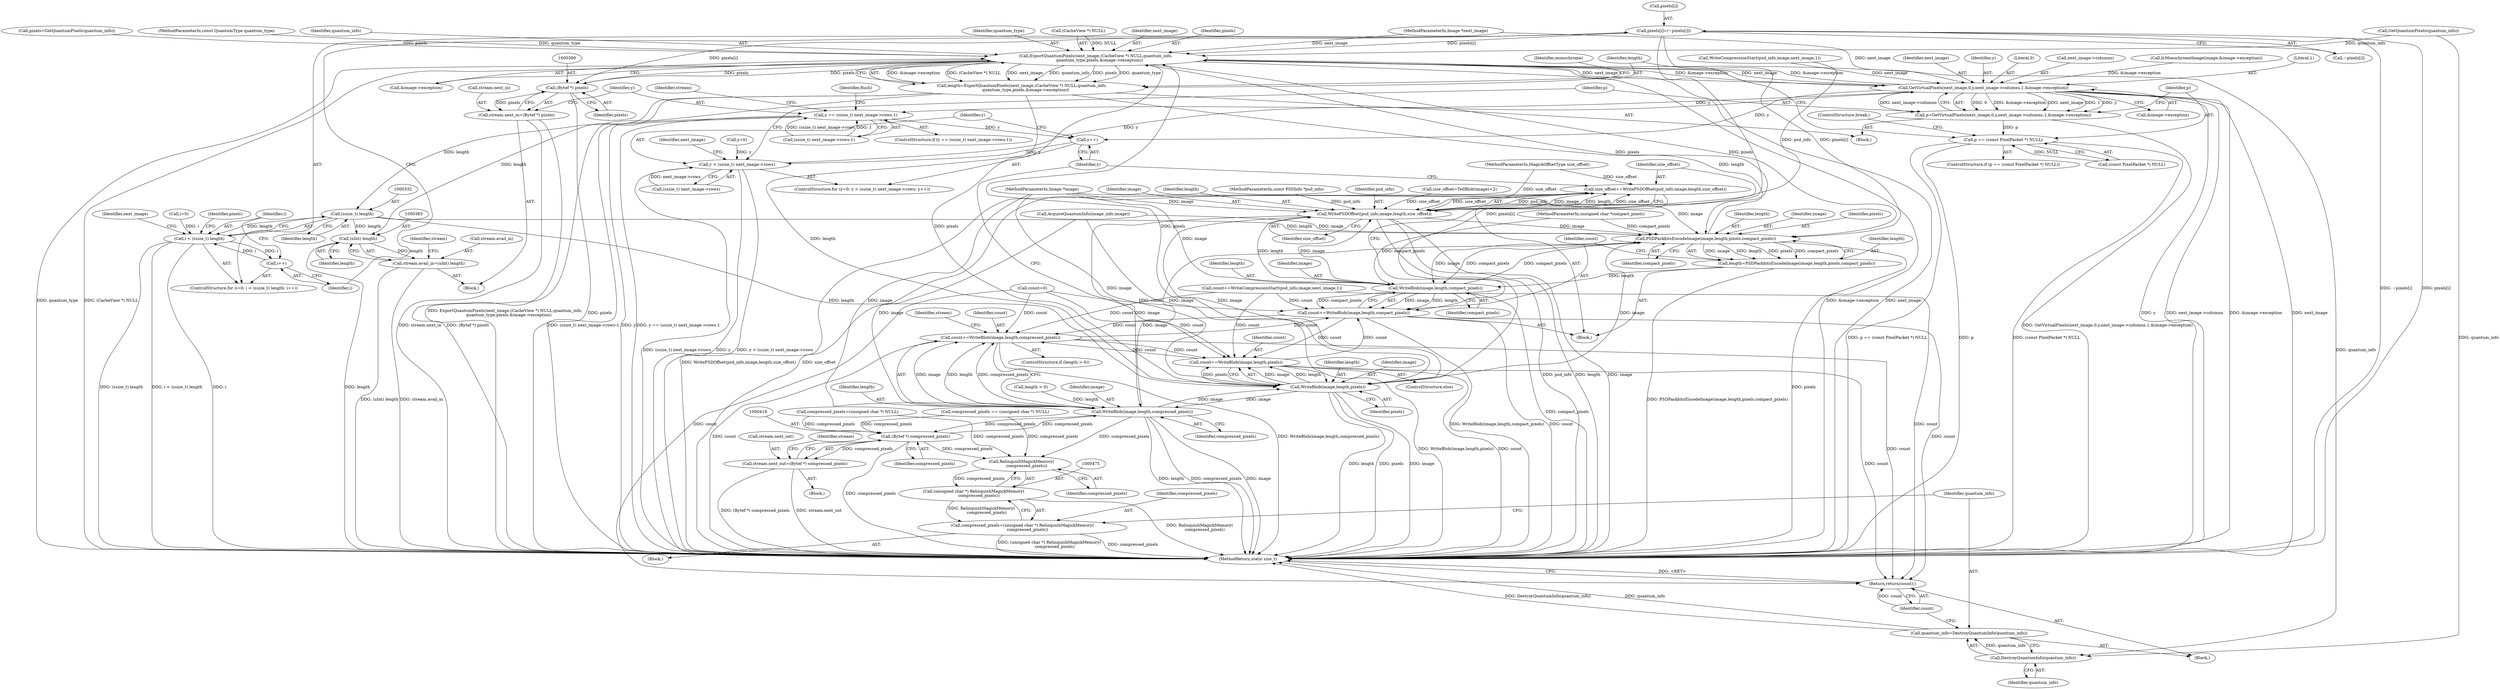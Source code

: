 digraph "0_ImageMagick_e87af64b1ff1635a32d9b6162f1b0e260fb54ed9@array" {
"1000336" [label="(Call,pixels[i]=(~pixels[i]))"];
"1000309" [label="(Call,ExportQuantumPixels(next_image,(CacheView *) NULL,quantum_info,\n      quantum_type,pixels,&image->exception))"];
"1000288" [label="(Call,GetVirtualPixels(next_image,0,y,next_image->columns,1,&image->exception))"];
"1000283" [label="(Call,y++)"];
"1000276" [label="(Call,y < (ssize_t) next_image->rows)"];
"1000286" [label="(Call,p=GetVirtualPixels(next_image,0,y,next_image->columns,1,&image->exception))"];
"1000301" [label="(Call,p == (const PixelPacket *) NULL)"];
"1000393" [label="(Call,y == (ssize_t) next_image->rows-1)"];
"1000307" [label="(Call,length=ExportQuantumPixels(next_image,(CacheView *) NULL,quantum_info,\n      quantum_type,pixels,&image->exception))"];
"1000331" [label="(Call,(ssize_t) length)"];
"1000329" [label="(Call,i < (ssize_t) length)"];
"1000334" [label="(Call,i++)"];
"1000352" [label="(Call,PSDPackbitsEncodeImage(image,length,pixels,compact_pixels))"];
"1000350" [label="(Call,length=PSDPackbitsEncodeImage(image,length,pixels,compact_pixels))"];
"1000359" [label="(Call,WriteBlob(image,length,compact_pixels))"];
"1000357" [label="(Call,count+=WriteBlob(image,length,compact_pixels))"];
"1000442" [label="(Call,count+=WriteBlob(image,length,compressed_pixels))"];
"1000454" [label="(Call,count+=WriteBlob(image,length,pixels))"];
"1000482" [label="(Return,return(count);)"];
"1000365" [label="(Call,WritePSDOffset(psd_info,image,length,size_offset))"];
"1000363" [label="(Call,size_offset+=WritePSDOffset(psd_info,image,length,size_offset))"];
"1000444" [label="(Call,WriteBlob(image,length,compressed_pixels))"];
"1000418" [label="(Call,(Bytef *) compressed_pixels)"];
"1000414" [label="(Call,stream.next_out=(Bytef *) compressed_pixels)"];
"1000476" [label="(Call,RelinquishMagickMemory(\n        compressed_pixels))"];
"1000474" [label="(Call,(unsigned char *) RelinquishMagickMemory(\n        compressed_pixels))"];
"1000472" [label="(Call,compressed_pixels=(unsigned char *) RelinquishMagickMemory(\n        compressed_pixels))"];
"1000456" [label="(Call,WriteBlob(image,length,pixels))"];
"1000382" [label="(Call,(uInt) length)"];
"1000378" [label="(Call,stream.avail_in=(uInt) length)"];
"1000389" [label="(Call,(Bytef *) pixels)"];
"1000385" [label="(Call,stream.next_in=(Bytef *) pixels)"];
"1000480" [label="(Call,DestroyQuantumInfo(quantum_info))"];
"1000478" [label="(Call,quantum_info=DestroyQuantumInfo(quantum_info))"];
"1000484" [label="(MethodReturn,static size_t)"];
"1000334" [label="(Call,i++)"];
"1000354" [label="(Identifier,length)"];
"1000296" [label="(Call,&image->exception)"];
"1000272" [label="(ControlStructure,for (y=0; y < (ssize_t) next_image->rows; y++))"];
"1000409" [label="(Identifier,stream)"];
"1000481" [label="(Identifier,quantum_info)"];
"1000363" [label="(Call,size_offset+=WritePSDOffset(psd_info,image,length,size_offset))"];
"1000105" [label="(MethodParameterIn,const QuantumType quantum_type)"];
"1000314" [label="(Identifier,quantum_info)"];
"1000330" [label="(Identifier,i)"];
"1000103" [label="(MethodParameterIn,Image *image)"];
"1000386" [label="(Call,stream.next_in)"];
"1000472" [label="(Call,compressed_pixels=(unsigned char *) RelinquishMagickMemory(\n        compressed_pixels))"];
"1000300" [label="(ControlStructure,if (p == (const PixelPacket *) NULL))"];
"1000456" [label="(Call,WriteBlob(image,length,pixels))"];
"1000447" [label="(Identifier,compressed_pixels)"];
"1000478" [label="(Call,quantum_info=DestroyQuantumInfo(quantum_info))"];
"1000317" [label="(Call,&image->exception)"];
"1000192" [label="(Call,pixels=GetQuantumPixels(quantum_info))"];
"1000351" [label="(Identifier,length)"];
"1000331" [label="(Call,(ssize_t) length)"];
"1000106" [label="(MethodParameterIn,unsigned char *compact_pixels)"];
"1000439" [label="(Call,length > 0)"];
"1000458" [label="(Identifier,length)"];
"1000378" [label="(Call,stream.avail_in=(uInt) length)"];
"1000394" [label="(Identifier,y)"];
"1000340" [label="(Call,~pixels[i])"];
"1000276" [label="(Call,y < (ssize_t) next_image->rows)"];
"1000104" [label="(MethodParameterIn,Image *next_image)"];
"1000364" [label="(Identifier,size_offset)"];
"1000368" [label="(Identifier,length)"];
"1000393" [label="(Call,y == (ssize_t) next_image->rows-1)"];
"1000392" [label="(ControlStructure,if (y == (ssize_t) next_image->rows-1))"];
"1000277" [label="(Identifier,y)"];
"1000166" [label="(Call,IsMonochromeImage(image,&image->exception))"];
"1000335" [label="(Identifier,i)"];
"1000302" [label="(Identifier,p)"];
"1000181" [label="(Call,AcquireQuantumInfo(image_info,image))"];
"1000455" [label="(Identifier,count)"];
"1000477" [label="(Identifier,compressed_pixels)"];
"1000213" [label="(Call,compressed_pixels == (unsigned char *) NULL)"];
"1000194" [label="(Call,GetQuantumPixels(quantum_info))"];
"1000385" [label="(Call,stream.next_in=(Bytef *) pixels)"];
"1000350" [label="(Call,length=PSDPackbitsEncodeImage(image,length,pixels,compact_pixels))"];
"1000391" [label="(Identifier,pixels)"];
"1000101" [label="(MethodParameterIn,const PSDInfo *psd_info)"];
"1000445" [label="(Identifier,image)"];
"1000325" [label="(ControlStructure,for (i=0; i < (ssize_t) length; i++))"];
"1000346" [label="(Identifier,next_image)"];
"1000284" [label="(Identifier,y)"];
"1000415" [label="(Call,stream.next_out)"];
"1000442" [label="(Call,count+=WriteBlob(image,length,compressed_pixels))"];
"1000366" [label="(Identifier,psd_info)"];
"1000450" [label="(Identifier,stream)"];
"1000473" [label="(Identifier,compressed_pixels)"];
"1000303" [label="(Call,(const PixelPacket *) NULL)"];
"1000463" [label="(Identifier,next_image)"];
"1000285" [label="(Block,)"];
"1000295" [label="(Literal,1)"];
"1000474" [label="(Call,(unsigned char *) RelinquishMagickMemory(\n        compressed_pixels))"];
"1000352" [label="(Call,PSDPackbitsEncodeImage(image,length,pixels,compact_pixels))"];
"1000459" [label="(Identifier,pixels)"];
"1000337" [label="(Call,pixels[i])"];
"1000365" [label="(Call,WritePSDOffset(psd_info,image,length,size_offset))"];
"1000336" [label="(Call,pixels[i]=(~pixels[i]))"];
"1000438" [label="(ControlStructure,if (length > 0))"];
"1000483" [label="(Identifier,count)"];
"1000283" [label="(Call,y++)"];
"1000138" [label="(Call,size_offset=TellBlob(image)+2)"];
"1000457" [label="(Identifier,image)"];
"1000323" [label="(Identifier,monochrome)"];
"1000315" [label="(Identifier,quantum_type)"];
"1000353" [label="(Identifier,image)"];
"1000443" [label="(Identifier,count)"];
"1000387" [label="(Identifier,stream)"];
"1000466" [label="(Block,)"];
"1000395" [label="(Call,(ssize_t) next_image->rows-1)"];
"1000308" [label="(Identifier,length)"];
"1000311" [label="(Call,(CacheView *) NULL)"];
"1000349" [label="(Block,)"];
"1000356" [label="(Identifier,compact_pixels)"];
"1000357" [label="(Call,count+=WriteBlob(image,length,compact_pixels))"];
"1000310" [label="(Identifier,next_image)"];
"1000382" [label="(Call,(uInt) length)"];
"1000107" [label="(MethodParameterIn,MagickOffsetType size_offset)"];
"1000309" [label="(Call,ExportQuantumPixels(next_image,(CacheView *) NULL,quantum_info,\n      quantum_type,pixels,&image->exception))"];
"1000287" [label="(Identifier,p)"];
"1000425" [label="(Identifier,stream)"];
"1000367" [label="(Identifier,image)"];
"1000122" [label="(Call,compressed_pixels=(unsigned char *) NULL)"];
"1000326" [label="(Call,i=0)"];
"1000479" [label="(Identifier,quantum_info)"];
"1000414" [label="(Call,stream.next_out=(Bytef *) compressed_pixels)"];
"1000333" [label="(Identifier,length)"];
"1000329" [label="(Call,i < (ssize_t) length)"];
"1000360" [label="(Identifier,image)"];
"1000307" [label="(Call,length=ExportQuantumPixels(next_image,(CacheView *) NULL,quantum_info,\n      quantum_type,pixels,&image->exception))"];
"1000286" [label="(Call,p=GetVirtualPixels(next_image,0,y,next_image->columns,1,&image->exception))"];
"1000289" [label="(Identifier,next_image)"];
"1000146" [label="(Call,WriteCompressionStart(psd_info,image,next_image,1))"];
"1000403" [label="(Identifier,flush)"];
"1000454" [label="(Call,count+=WriteBlob(image,length,pixels))"];
"1000338" [label="(Identifier,pixels)"];
"1000476" [label="(Call,RelinquishMagickMemory(\n        compressed_pixels))"];
"1000291" [label="(Identifier,y)"];
"1000361" [label="(Identifier,length)"];
"1000109" [label="(Block,)"];
"1000446" [label="(Identifier,length)"];
"1000480" [label="(Call,DestroyQuantumInfo(quantum_info))"];
"1000144" [label="(Call,count+=WriteCompressionStart(psd_info,image,next_image,1))"];
"1000369" [label="(Identifier,size_offset)"];
"1000384" [label="(Identifier,length)"];
"1000316" [label="(Identifier,pixels)"];
"1000273" [label="(Call,y=0)"];
"1000359" [label="(Call,WriteBlob(image,length,compact_pixels))"];
"1000301" [label="(Call,p == (const PixelPacket *) NULL)"];
"1000355" [label="(Identifier,pixels)"];
"1000406" [label="(Block,)"];
"1000377" [label="(Block,)"];
"1000290" [label="(Literal,0)"];
"1000292" [label="(Call,next_image->columns)"];
"1000306" [label="(ControlStructure,break;)"];
"1000420" [label="(Identifier,compressed_pixels)"];
"1000453" [label="(ControlStructure,else)"];
"1000288" [label="(Call,GetVirtualPixels(next_image,0,y,next_image->columns,1,&image->exception))"];
"1000482" [label="(Return,return(count);)"];
"1000278" [label="(Call,(ssize_t) next_image->rows)"];
"1000444" [label="(Call,WriteBlob(image,length,compressed_pixels))"];
"1000130" [label="(Call,count=0)"];
"1000389" [label="(Call,(Bytef *) pixels)"];
"1000379" [label="(Call,stream.avail_in)"];
"1000418" [label="(Call,(Bytef *) compressed_pixels)"];
"1000362" [label="(Identifier,compact_pixels)"];
"1000358" [label="(Identifier,count)"];
"1000336" -> "1000325"  [label="AST: "];
"1000336" -> "1000340"  [label="CFG: "];
"1000337" -> "1000336"  [label="AST: "];
"1000340" -> "1000336"  [label="AST: "];
"1000335" -> "1000336"  [label="CFG: "];
"1000336" -> "1000484"  [label="DDG: ~pixels[i]"];
"1000336" -> "1000484"  [label="DDG: pixels[i]"];
"1000336" -> "1000309"  [label="DDG: pixels[i]"];
"1000336" -> "1000352"  [label="DDG: pixels[i]"];
"1000336" -> "1000389"  [label="DDG: pixels[i]"];
"1000336" -> "1000456"  [label="DDG: pixels[i]"];
"1000309" -> "1000307"  [label="AST: "];
"1000309" -> "1000317"  [label="CFG: "];
"1000310" -> "1000309"  [label="AST: "];
"1000311" -> "1000309"  [label="AST: "];
"1000314" -> "1000309"  [label="AST: "];
"1000315" -> "1000309"  [label="AST: "];
"1000316" -> "1000309"  [label="AST: "];
"1000317" -> "1000309"  [label="AST: "];
"1000307" -> "1000309"  [label="CFG: "];
"1000309" -> "1000484"  [label="DDG: next_image"];
"1000309" -> "1000484"  [label="DDG: quantum_type"];
"1000309" -> "1000484"  [label="DDG: (CacheView *) NULL"];
"1000309" -> "1000484"  [label="DDG: &image->exception"];
"1000309" -> "1000288"  [label="DDG: next_image"];
"1000309" -> "1000288"  [label="DDG: &image->exception"];
"1000309" -> "1000307"  [label="DDG: &image->exception"];
"1000309" -> "1000307"  [label="DDG: (CacheView *) NULL"];
"1000309" -> "1000307"  [label="DDG: next_image"];
"1000309" -> "1000307"  [label="DDG: quantum_info"];
"1000309" -> "1000307"  [label="DDG: pixels"];
"1000309" -> "1000307"  [label="DDG: quantum_type"];
"1000288" -> "1000309"  [label="DDG: next_image"];
"1000288" -> "1000309"  [label="DDG: &image->exception"];
"1000104" -> "1000309"  [label="DDG: next_image"];
"1000311" -> "1000309"  [label="DDG: NULL"];
"1000194" -> "1000309"  [label="DDG: quantum_info"];
"1000105" -> "1000309"  [label="DDG: quantum_type"];
"1000456" -> "1000309"  [label="DDG: pixels"];
"1000192" -> "1000309"  [label="DDG: pixels"];
"1000389" -> "1000309"  [label="DDG: pixels"];
"1000352" -> "1000309"  [label="DDG: pixels"];
"1000309" -> "1000352"  [label="DDG: pixels"];
"1000309" -> "1000389"  [label="DDG: pixels"];
"1000309" -> "1000456"  [label="DDG: pixels"];
"1000309" -> "1000480"  [label="DDG: quantum_info"];
"1000288" -> "1000286"  [label="AST: "];
"1000288" -> "1000296"  [label="CFG: "];
"1000289" -> "1000288"  [label="AST: "];
"1000290" -> "1000288"  [label="AST: "];
"1000291" -> "1000288"  [label="AST: "];
"1000292" -> "1000288"  [label="AST: "];
"1000295" -> "1000288"  [label="AST: "];
"1000296" -> "1000288"  [label="AST: "];
"1000286" -> "1000288"  [label="CFG: "];
"1000288" -> "1000484"  [label="DDG: y"];
"1000288" -> "1000484"  [label="DDG: next_image->columns"];
"1000288" -> "1000484"  [label="DDG: &image->exception"];
"1000288" -> "1000484"  [label="DDG: next_image"];
"1000288" -> "1000283"  [label="DDG: y"];
"1000288" -> "1000286"  [label="DDG: 0"];
"1000288" -> "1000286"  [label="DDG: &image->exception"];
"1000288" -> "1000286"  [label="DDG: next_image"];
"1000288" -> "1000286"  [label="DDG: 1"];
"1000288" -> "1000286"  [label="DDG: y"];
"1000288" -> "1000286"  [label="DDG: next_image->columns"];
"1000146" -> "1000288"  [label="DDG: next_image"];
"1000104" -> "1000288"  [label="DDG: next_image"];
"1000276" -> "1000288"  [label="DDG: y"];
"1000166" -> "1000288"  [label="DDG: &image->exception"];
"1000288" -> "1000393"  [label="DDG: y"];
"1000283" -> "1000272"  [label="AST: "];
"1000283" -> "1000284"  [label="CFG: "];
"1000284" -> "1000283"  [label="AST: "];
"1000277" -> "1000283"  [label="CFG: "];
"1000283" -> "1000276"  [label="DDG: y"];
"1000393" -> "1000283"  [label="DDG: y"];
"1000276" -> "1000272"  [label="AST: "];
"1000276" -> "1000278"  [label="CFG: "];
"1000277" -> "1000276"  [label="AST: "];
"1000278" -> "1000276"  [label="AST: "];
"1000287" -> "1000276"  [label="CFG: "];
"1000463" -> "1000276"  [label="CFG: "];
"1000276" -> "1000484"  [label="DDG: (ssize_t) next_image->rows"];
"1000276" -> "1000484"  [label="DDG: y < (ssize_t) next_image->rows"];
"1000276" -> "1000484"  [label="DDG: y"];
"1000273" -> "1000276"  [label="DDG: y"];
"1000278" -> "1000276"  [label="DDG: next_image->rows"];
"1000286" -> "1000285"  [label="AST: "];
"1000287" -> "1000286"  [label="AST: "];
"1000302" -> "1000286"  [label="CFG: "];
"1000286" -> "1000484"  [label="DDG: GetVirtualPixels(next_image,0,y,next_image->columns,1,&image->exception)"];
"1000286" -> "1000301"  [label="DDG: p"];
"1000301" -> "1000300"  [label="AST: "];
"1000301" -> "1000303"  [label="CFG: "];
"1000302" -> "1000301"  [label="AST: "];
"1000303" -> "1000301"  [label="AST: "];
"1000306" -> "1000301"  [label="CFG: "];
"1000308" -> "1000301"  [label="CFG: "];
"1000301" -> "1000484"  [label="DDG: (const PixelPacket *) NULL"];
"1000301" -> "1000484"  [label="DDG: p == (const PixelPacket *) NULL"];
"1000301" -> "1000484"  [label="DDG: p"];
"1000303" -> "1000301"  [label="DDG: NULL"];
"1000393" -> "1000392"  [label="AST: "];
"1000393" -> "1000395"  [label="CFG: "];
"1000394" -> "1000393"  [label="AST: "];
"1000395" -> "1000393"  [label="AST: "];
"1000403" -> "1000393"  [label="CFG: "];
"1000409" -> "1000393"  [label="CFG: "];
"1000393" -> "1000484"  [label="DDG: y"];
"1000393" -> "1000484"  [label="DDG: y == (ssize_t) next_image->rows-1"];
"1000393" -> "1000484"  [label="DDG: (ssize_t) next_image->rows-1"];
"1000395" -> "1000393"  [label="DDG: (ssize_t) next_image->rows"];
"1000395" -> "1000393"  [label="DDG: 1"];
"1000307" -> "1000285"  [label="AST: "];
"1000308" -> "1000307"  [label="AST: "];
"1000323" -> "1000307"  [label="CFG: "];
"1000307" -> "1000484"  [label="DDG: ExportQuantumPixels(next_image,(CacheView *) NULL,quantum_info,\n      quantum_type,pixels,&image->exception)"];
"1000307" -> "1000331"  [label="DDG: length"];
"1000307" -> "1000352"  [label="DDG: length"];
"1000307" -> "1000382"  [label="DDG: length"];
"1000307" -> "1000456"  [label="DDG: length"];
"1000331" -> "1000329"  [label="AST: "];
"1000331" -> "1000333"  [label="CFG: "];
"1000332" -> "1000331"  [label="AST: "];
"1000333" -> "1000331"  [label="AST: "];
"1000329" -> "1000331"  [label="CFG: "];
"1000331" -> "1000329"  [label="DDG: length"];
"1000331" -> "1000352"  [label="DDG: length"];
"1000331" -> "1000382"  [label="DDG: length"];
"1000331" -> "1000456"  [label="DDG: length"];
"1000329" -> "1000325"  [label="AST: "];
"1000330" -> "1000329"  [label="AST: "];
"1000338" -> "1000329"  [label="CFG: "];
"1000346" -> "1000329"  [label="CFG: "];
"1000329" -> "1000484"  [label="DDG: (ssize_t) length"];
"1000329" -> "1000484"  [label="DDG: i < (ssize_t) length"];
"1000329" -> "1000484"  [label="DDG: i"];
"1000326" -> "1000329"  [label="DDG: i"];
"1000334" -> "1000329"  [label="DDG: i"];
"1000329" -> "1000334"  [label="DDG: i"];
"1000334" -> "1000325"  [label="AST: "];
"1000334" -> "1000335"  [label="CFG: "];
"1000335" -> "1000334"  [label="AST: "];
"1000330" -> "1000334"  [label="CFG: "];
"1000352" -> "1000350"  [label="AST: "];
"1000352" -> "1000356"  [label="CFG: "];
"1000353" -> "1000352"  [label="AST: "];
"1000354" -> "1000352"  [label="AST: "];
"1000355" -> "1000352"  [label="AST: "];
"1000356" -> "1000352"  [label="AST: "];
"1000350" -> "1000352"  [label="CFG: "];
"1000352" -> "1000484"  [label="DDG: pixels"];
"1000352" -> "1000350"  [label="DDG: image"];
"1000352" -> "1000350"  [label="DDG: length"];
"1000352" -> "1000350"  [label="DDG: pixels"];
"1000352" -> "1000350"  [label="DDG: compact_pixels"];
"1000456" -> "1000352"  [label="DDG: image"];
"1000444" -> "1000352"  [label="DDG: image"];
"1000365" -> "1000352"  [label="DDG: image"];
"1000181" -> "1000352"  [label="DDG: image"];
"1000103" -> "1000352"  [label="DDG: image"];
"1000359" -> "1000352"  [label="DDG: compact_pixels"];
"1000106" -> "1000352"  [label="DDG: compact_pixels"];
"1000352" -> "1000359"  [label="DDG: image"];
"1000352" -> "1000359"  [label="DDG: compact_pixels"];
"1000350" -> "1000349"  [label="AST: "];
"1000351" -> "1000350"  [label="AST: "];
"1000358" -> "1000350"  [label="CFG: "];
"1000350" -> "1000484"  [label="DDG: PSDPackbitsEncodeImage(image,length,pixels,compact_pixels)"];
"1000350" -> "1000359"  [label="DDG: length"];
"1000359" -> "1000357"  [label="AST: "];
"1000359" -> "1000362"  [label="CFG: "];
"1000360" -> "1000359"  [label="AST: "];
"1000361" -> "1000359"  [label="AST: "];
"1000362" -> "1000359"  [label="AST: "];
"1000357" -> "1000359"  [label="CFG: "];
"1000359" -> "1000484"  [label="DDG: compact_pixels"];
"1000359" -> "1000357"  [label="DDG: image"];
"1000359" -> "1000357"  [label="DDG: length"];
"1000359" -> "1000357"  [label="DDG: compact_pixels"];
"1000103" -> "1000359"  [label="DDG: image"];
"1000106" -> "1000359"  [label="DDG: compact_pixels"];
"1000359" -> "1000365"  [label="DDG: image"];
"1000359" -> "1000365"  [label="DDG: length"];
"1000357" -> "1000349"  [label="AST: "];
"1000358" -> "1000357"  [label="AST: "];
"1000364" -> "1000357"  [label="CFG: "];
"1000357" -> "1000484"  [label="DDG: count"];
"1000357" -> "1000484"  [label="DDG: WriteBlob(image,length,compact_pixels)"];
"1000454" -> "1000357"  [label="DDG: count"];
"1000442" -> "1000357"  [label="DDG: count"];
"1000144" -> "1000357"  [label="DDG: count"];
"1000130" -> "1000357"  [label="DDG: count"];
"1000357" -> "1000442"  [label="DDG: count"];
"1000357" -> "1000454"  [label="DDG: count"];
"1000357" -> "1000482"  [label="DDG: count"];
"1000442" -> "1000438"  [label="AST: "];
"1000442" -> "1000444"  [label="CFG: "];
"1000443" -> "1000442"  [label="AST: "];
"1000444" -> "1000442"  [label="AST: "];
"1000450" -> "1000442"  [label="CFG: "];
"1000442" -> "1000484"  [label="DDG: count"];
"1000442" -> "1000484"  [label="DDG: WriteBlob(image,length,compressed_pixels)"];
"1000444" -> "1000442"  [label="DDG: image"];
"1000444" -> "1000442"  [label="DDG: length"];
"1000444" -> "1000442"  [label="DDG: compressed_pixels"];
"1000454" -> "1000442"  [label="DDG: count"];
"1000144" -> "1000442"  [label="DDG: count"];
"1000130" -> "1000442"  [label="DDG: count"];
"1000442" -> "1000454"  [label="DDG: count"];
"1000442" -> "1000482"  [label="DDG: count"];
"1000454" -> "1000453"  [label="AST: "];
"1000454" -> "1000456"  [label="CFG: "];
"1000455" -> "1000454"  [label="AST: "];
"1000456" -> "1000454"  [label="AST: "];
"1000284" -> "1000454"  [label="CFG: "];
"1000454" -> "1000484"  [label="DDG: count"];
"1000454" -> "1000484"  [label="DDG: WriteBlob(image,length,pixels)"];
"1000456" -> "1000454"  [label="DDG: image"];
"1000456" -> "1000454"  [label="DDG: length"];
"1000456" -> "1000454"  [label="DDG: pixels"];
"1000144" -> "1000454"  [label="DDG: count"];
"1000130" -> "1000454"  [label="DDG: count"];
"1000454" -> "1000482"  [label="DDG: count"];
"1000482" -> "1000109"  [label="AST: "];
"1000482" -> "1000483"  [label="CFG: "];
"1000483" -> "1000482"  [label="AST: "];
"1000484" -> "1000482"  [label="CFG: "];
"1000482" -> "1000484"  [label="DDG: <RET>"];
"1000483" -> "1000482"  [label="DDG: count"];
"1000144" -> "1000482"  [label="DDG: count"];
"1000130" -> "1000482"  [label="DDG: count"];
"1000365" -> "1000363"  [label="AST: "];
"1000365" -> "1000369"  [label="CFG: "];
"1000366" -> "1000365"  [label="AST: "];
"1000367" -> "1000365"  [label="AST: "];
"1000368" -> "1000365"  [label="AST: "];
"1000369" -> "1000365"  [label="AST: "];
"1000363" -> "1000365"  [label="CFG: "];
"1000365" -> "1000484"  [label="DDG: length"];
"1000365" -> "1000484"  [label="DDG: image"];
"1000365" -> "1000484"  [label="DDG: psd_info"];
"1000365" -> "1000363"  [label="DDG: psd_info"];
"1000365" -> "1000363"  [label="DDG: image"];
"1000365" -> "1000363"  [label="DDG: length"];
"1000365" -> "1000363"  [label="DDG: size_offset"];
"1000146" -> "1000365"  [label="DDG: psd_info"];
"1000101" -> "1000365"  [label="DDG: psd_info"];
"1000103" -> "1000365"  [label="DDG: image"];
"1000363" -> "1000365"  [label="DDG: size_offset"];
"1000138" -> "1000365"  [label="DDG: size_offset"];
"1000107" -> "1000365"  [label="DDG: size_offset"];
"1000365" -> "1000444"  [label="DDG: image"];
"1000365" -> "1000456"  [label="DDG: image"];
"1000363" -> "1000349"  [label="AST: "];
"1000364" -> "1000363"  [label="AST: "];
"1000284" -> "1000363"  [label="CFG: "];
"1000363" -> "1000484"  [label="DDG: WritePSDOffset(psd_info,image,length,size_offset)"];
"1000363" -> "1000484"  [label="DDG: size_offset"];
"1000107" -> "1000363"  [label="DDG: size_offset"];
"1000444" -> "1000447"  [label="CFG: "];
"1000445" -> "1000444"  [label="AST: "];
"1000446" -> "1000444"  [label="AST: "];
"1000447" -> "1000444"  [label="AST: "];
"1000444" -> "1000484"  [label="DDG: length"];
"1000444" -> "1000484"  [label="DDG: compressed_pixels"];
"1000444" -> "1000484"  [label="DDG: image"];
"1000444" -> "1000418"  [label="DDG: compressed_pixels"];
"1000456" -> "1000444"  [label="DDG: image"];
"1000181" -> "1000444"  [label="DDG: image"];
"1000103" -> "1000444"  [label="DDG: image"];
"1000439" -> "1000444"  [label="DDG: length"];
"1000418" -> "1000444"  [label="DDG: compressed_pixels"];
"1000444" -> "1000456"  [label="DDG: image"];
"1000444" -> "1000476"  [label="DDG: compressed_pixels"];
"1000418" -> "1000414"  [label="AST: "];
"1000418" -> "1000420"  [label="CFG: "];
"1000419" -> "1000418"  [label="AST: "];
"1000420" -> "1000418"  [label="AST: "];
"1000414" -> "1000418"  [label="CFG: "];
"1000418" -> "1000484"  [label="DDG: compressed_pixels"];
"1000418" -> "1000414"  [label="DDG: compressed_pixels"];
"1000213" -> "1000418"  [label="DDG: compressed_pixels"];
"1000122" -> "1000418"  [label="DDG: compressed_pixels"];
"1000418" -> "1000476"  [label="DDG: compressed_pixels"];
"1000414" -> "1000406"  [label="AST: "];
"1000415" -> "1000414"  [label="AST: "];
"1000425" -> "1000414"  [label="CFG: "];
"1000414" -> "1000484"  [label="DDG: (Bytef *) compressed_pixels"];
"1000414" -> "1000484"  [label="DDG: stream.next_out"];
"1000476" -> "1000474"  [label="AST: "];
"1000476" -> "1000477"  [label="CFG: "];
"1000477" -> "1000476"  [label="AST: "];
"1000474" -> "1000476"  [label="CFG: "];
"1000476" -> "1000474"  [label="DDG: compressed_pixels"];
"1000213" -> "1000476"  [label="DDG: compressed_pixels"];
"1000122" -> "1000476"  [label="DDG: compressed_pixels"];
"1000474" -> "1000472"  [label="AST: "];
"1000475" -> "1000474"  [label="AST: "];
"1000472" -> "1000474"  [label="CFG: "];
"1000474" -> "1000484"  [label="DDG: RelinquishMagickMemory(\n        compressed_pixels)"];
"1000474" -> "1000472"  [label="DDG: RelinquishMagickMemory(\n        compressed_pixels)"];
"1000472" -> "1000466"  [label="AST: "];
"1000473" -> "1000472"  [label="AST: "];
"1000479" -> "1000472"  [label="CFG: "];
"1000472" -> "1000484"  [label="DDG: (unsigned char *) RelinquishMagickMemory(\n        compressed_pixels)"];
"1000472" -> "1000484"  [label="DDG: compressed_pixels"];
"1000456" -> "1000459"  [label="CFG: "];
"1000457" -> "1000456"  [label="AST: "];
"1000458" -> "1000456"  [label="AST: "];
"1000459" -> "1000456"  [label="AST: "];
"1000456" -> "1000484"  [label="DDG: pixels"];
"1000456" -> "1000484"  [label="DDG: image"];
"1000456" -> "1000484"  [label="DDG: length"];
"1000181" -> "1000456"  [label="DDG: image"];
"1000103" -> "1000456"  [label="DDG: image"];
"1000382" -> "1000378"  [label="AST: "];
"1000382" -> "1000384"  [label="CFG: "];
"1000383" -> "1000382"  [label="AST: "];
"1000384" -> "1000382"  [label="AST: "];
"1000378" -> "1000382"  [label="CFG: "];
"1000382" -> "1000484"  [label="DDG: length"];
"1000382" -> "1000378"  [label="DDG: length"];
"1000378" -> "1000377"  [label="AST: "];
"1000379" -> "1000378"  [label="AST: "];
"1000387" -> "1000378"  [label="CFG: "];
"1000378" -> "1000484"  [label="DDG: stream.avail_in"];
"1000378" -> "1000484"  [label="DDG: (uInt) length"];
"1000389" -> "1000385"  [label="AST: "];
"1000389" -> "1000391"  [label="CFG: "];
"1000390" -> "1000389"  [label="AST: "];
"1000391" -> "1000389"  [label="AST: "];
"1000385" -> "1000389"  [label="CFG: "];
"1000389" -> "1000484"  [label="DDG: pixels"];
"1000389" -> "1000385"  [label="DDG: pixels"];
"1000385" -> "1000377"  [label="AST: "];
"1000386" -> "1000385"  [label="AST: "];
"1000394" -> "1000385"  [label="CFG: "];
"1000385" -> "1000484"  [label="DDG: (Bytef *) pixels"];
"1000385" -> "1000484"  [label="DDG: stream.next_in"];
"1000480" -> "1000478"  [label="AST: "];
"1000480" -> "1000481"  [label="CFG: "];
"1000481" -> "1000480"  [label="AST: "];
"1000478" -> "1000480"  [label="CFG: "];
"1000480" -> "1000478"  [label="DDG: quantum_info"];
"1000194" -> "1000480"  [label="DDG: quantum_info"];
"1000478" -> "1000109"  [label="AST: "];
"1000479" -> "1000478"  [label="AST: "];
"1000483" -> "1000478"  [label="CFG: "];
"1000478" -> "1000484"  [label="DDG: quantum_info"];
"1000478" -> "1000484"  [label="DDG: DestroyQuantumInfo(quantum_info)"];
}
